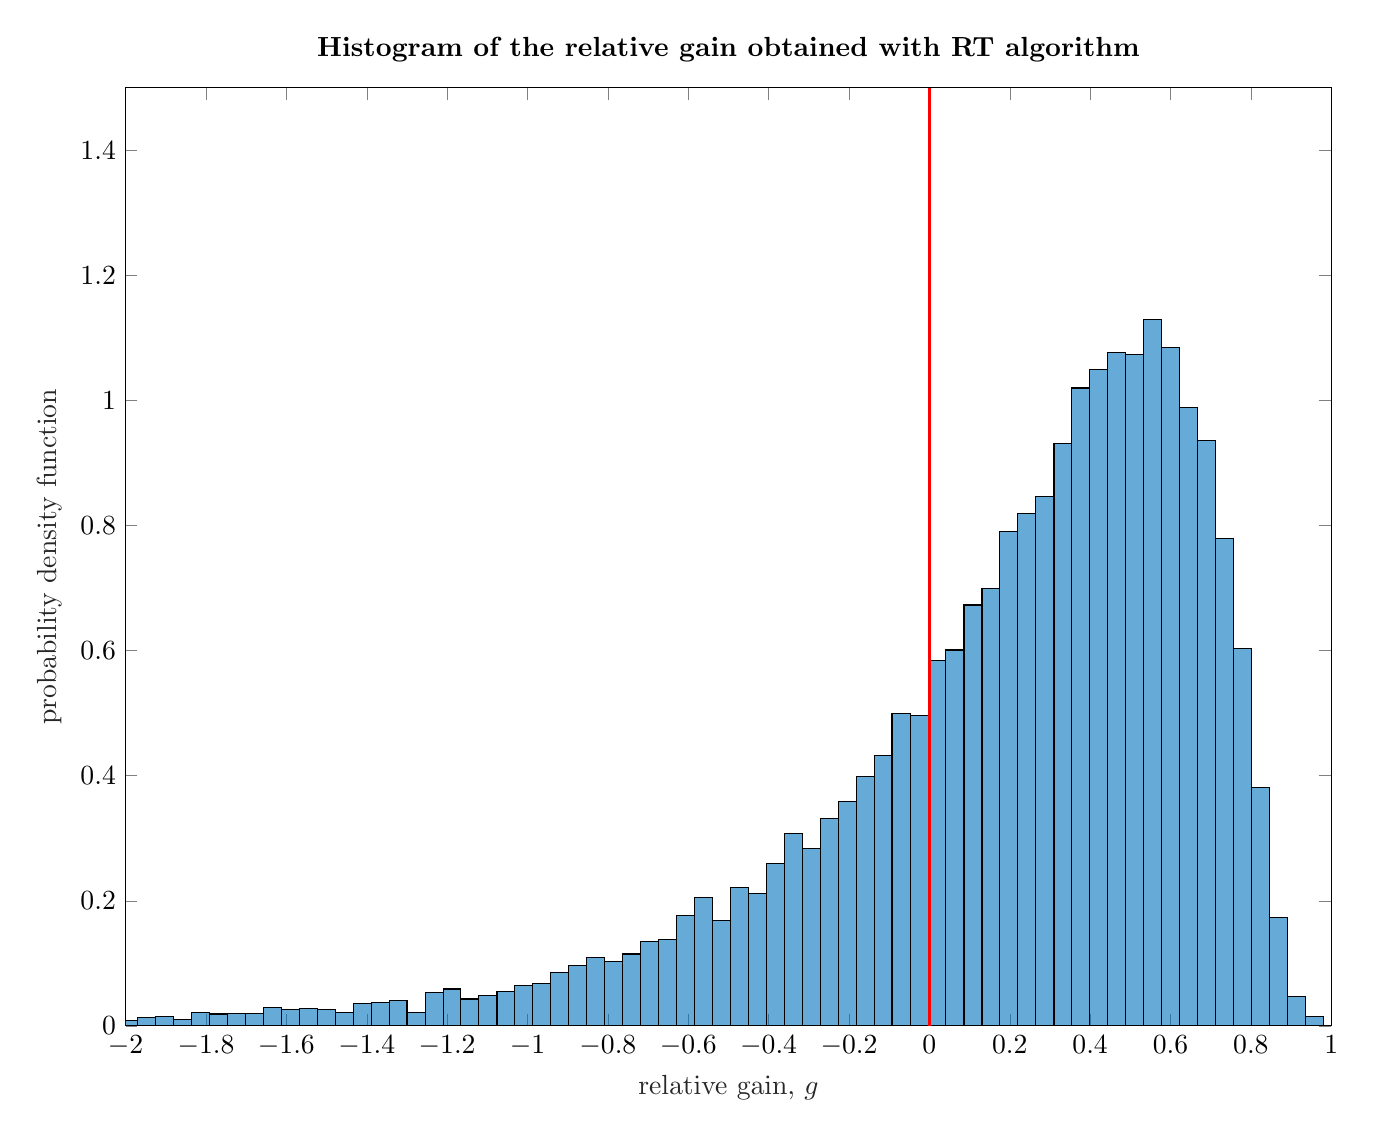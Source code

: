 % This file was created by matlab2tikz.
%
%The latest updates can be retrieved from
%  http://www.mathworks.com/matlabcentral/fileexchange/22022-matlab2tikz-matlab2tikz
%where you can also make suggestions and rate matlab2tikz.
%
\definecolor{mycolor1}{rgb}{0.0,0.447,0.741}%
%
\begin{tikzpicture}

\begin{axis}[%
width=6.028in,
height=4.69in,
at={(1.011in,0.706in)},
scale only axis,
xmin=-2,
xmax=1,
xlabel style={font=\color{white!15!black}},
xlabel={relative gain, $g$},
ymin=0,
ymax=1.5,
ylabel style={font=\color{white!15!black}},
ylabel={probability density function},
axis background/.style={fill=white},
title style={font=\bfseries},
title={Histogram of the relative gain obtained with RT algorithm}
]
\addplot[ybar interval, fill=mycolor1, fill opacity=0.6, draw=black, area legend] table[row sep=crcr] {%
x	y\\
-7.96	0.001\\
-7.915	0\\
-7.871	0\\
-7.826	0\\
-7.781	0\\
-7.737	0.001\\
-7.692	0\\
-7.647	0\\
-7.602	0\\
-7.558	0\\
-7.513	0\\
-7.468	0\\
-7.424	0\\
-7.379	0.001\\
-7.334	0\\
-7.29	0\\
-7.245	0\\
-7.2	0\\
-7.155	0\\
-7.111	0\\
-7.066	0\\
-7.021	0\\
-6.977	0\\
-6.932	0\\
-6.887	0\\
-6.843	0\\
-6.798	0\\
-6.753	0\\
-6.708	0\\
-6.664	0\\
-6.619	0\\
-6.574	0\\
-6.53	0\\
-6.485	0\\
-6.44	0\\
-6.396	0\\
-6.351	0\\
-6.306	0\\
-6.261	0\\
-6.217	0\\
-6.172	0\\
-6.127	0\\
-6.083	0\\
-6.038	0\\
-5.993	0\\
-5.949	0.001\\
-5.904	0.001\\
-5.859	0\\
-5.814	0\\
-5.77	0\\
-5.725	0.001\\
-5.68	0\\
-5.636	0\\
-5.591	0\\
-5.546	0\\
-5.502	0\\
-5.457	0\\
-5.412	0\\
-5.367	0\\
-5.323	0\\
-5.278	0\\
-5.233	0\\
-5.189	0.001\\
-5.144	0\\
-5.099	0\\
-5.054	0.001\\
-5.01	0\\
-4.965	0\\
-4.92	0\\
-4.876	0\\
-4.831	0\\
-4.786	0\\
-4.742	0\\
-4.697	0\\
-4.652	0\\
-4.607	0\\
-4.563	0\\
-4.518	0\\
-4.473	0\\
-4.429	0\\
-4.384	0\\
-4.339	0.001\\
-4.295	0\\
-4.25	0\\
-4.205	0\\
-4.16	0\\
-4.116	0.001\\
-4.071	0\\
-4.026	0.001\\
-3.982	0\\
-3.937	0\\
-3.892	0\\
-3.848	0\\
-3.803	0\\
-3.758	0.001\\
-3.713	0\\
-3.669	0.001\\
-3.624	0.001\\
-3.579	0\\
-3.535	0\\
-3.49	0.002\\
-3.445	0.002\\
-3.401	0.003\\
-3.356	0.002\\
-3.311	0\\
-3.267	0.003\\
-3.222	0.002\\
-3.177	0.002\\
-3.132	0.001\\
-3.088	0.002\\
-3.043	0.001\\
-2.998	0.003\\
-2.954	0.006\\
-2.909	0.001\\
-2.864	0.004\\
-2.82	0.001\\
-2.775	0.007\\
-2.73	0.003\\
-2.685	0.001\\
-2.641	0.004\\
-2.596	0.006\\
-2.551	0.009\\
-2.507	0.003\\
-2.462	0.006\\
-2.417	0.007\\
-2.373	0.007\\
-2.328	0.009\\
-2.283	0.002\\
-2.238	0.006\\
-2.194	0.008\\
-2.149	0.01\\
-2.104	0.007\\
-2.06	0.006\\
-2.015	0.008\\
-1.97	0.013\\
-1.925	0.015\\
-1.881	0.01\\
-1.836	0.021\\
-1.791	0.019\\
-1.747	0.02\\
-1.702	0.02\\
-1.657	0.029\\
-1.613	0.026\\
-1.568	0.028\\
-1.523	0.026\\
-1.478	0.022\\
-1.434	0.036\\
-1.389	0.037\\
-1.344	0.04\\
-1.3	0.022\\
-1.255	0.053\\
-1.21	0.059\\
-1.166	0.043\\
-1.121	0.049\\
-1.076	0.055\\
-1.032	0.064\\
-0.987	0.068\\
-0.942	0.085\\
-0.897	0.097\\
-0.853	0.11\\
-0.808	0.103\\
-0.763	0.115\\
-0.719	0.135\\
-0.674	0.138\\
-0.629	0.177\\
-0.584	0.205\\
-0.54	0.169\\
-0.495	0.221\\
-0.45	0.211\\
-0.406	0.26\\
-0.361	0.308\\
-0.316	0.283\\
-0.272	0.332\\
-0.227	0.359\\
-0.182	0.399\\
-0.137	0.432\\
-0.093	0.5\\
-0.048	0.496\\
-0.003	0.584\\
0.041	0.601\\
0.086	0.673\\
0.131	0.7\\
0.175	0.791\\
0.22	0.819\\
0.265	0.846\\
0.31	0.931\\
0.354	1.02\\
0.399	1.049\\
0.444	1.077\\
0.488	1.074\\
0.533	1.129\\
0.578	1.085\\
0.622	0.989\\
0.667	0.936\\
0.712	0.779\\
0.756	0.603\\
0.801	0.381\\
0.846	0.173\\
0.891	0.047\\
0.935	0.015\\
0.98	0.015\\
};
\addplot [color=red, line width=1.0pt, forget plot]
  table[row sep=crcr]{%
0	0\\
0	1.5\\
};
\end{axis}
\end{tikzpicture}%